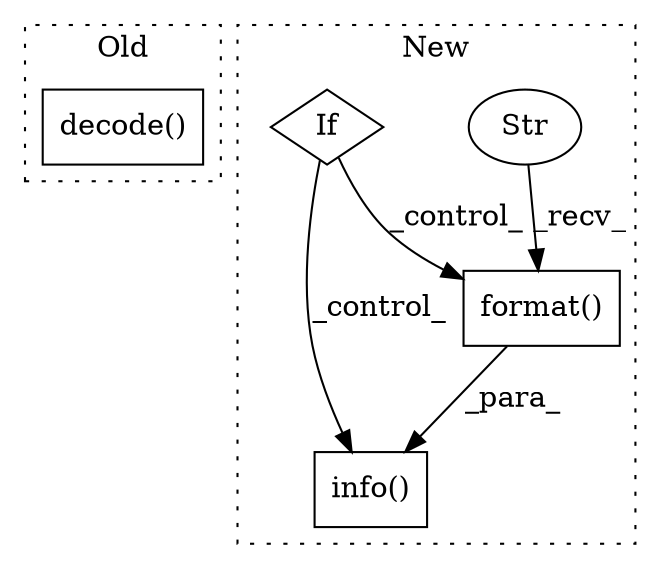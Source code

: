 digraph G {
subgraph cluster0 {
1 [label="decode()" a="75" s="18420" l="28" shape="box"];
label = "Old";
style="dotted";
}
subgraph cluster1 {
2 [label="format()" a="75" s="18516,18535" l="12,1" shape="box"];
3 [label="Str" a="66" s="18516" l="4" shape="ellipse"];
4 [label="If" a="96" s="18469" l="3" shape="diamond"];
5 [label="info()" a="75" s="18503,18536" l="13,1" shape="box"];
label = "New";
style="dotted";
}
2 -> 5 [label="_para_"];
3 -> 2 [label="_recv_"];
4 -> 5 [label="_control_"];
4 -> 2 [label="_control_"];
}